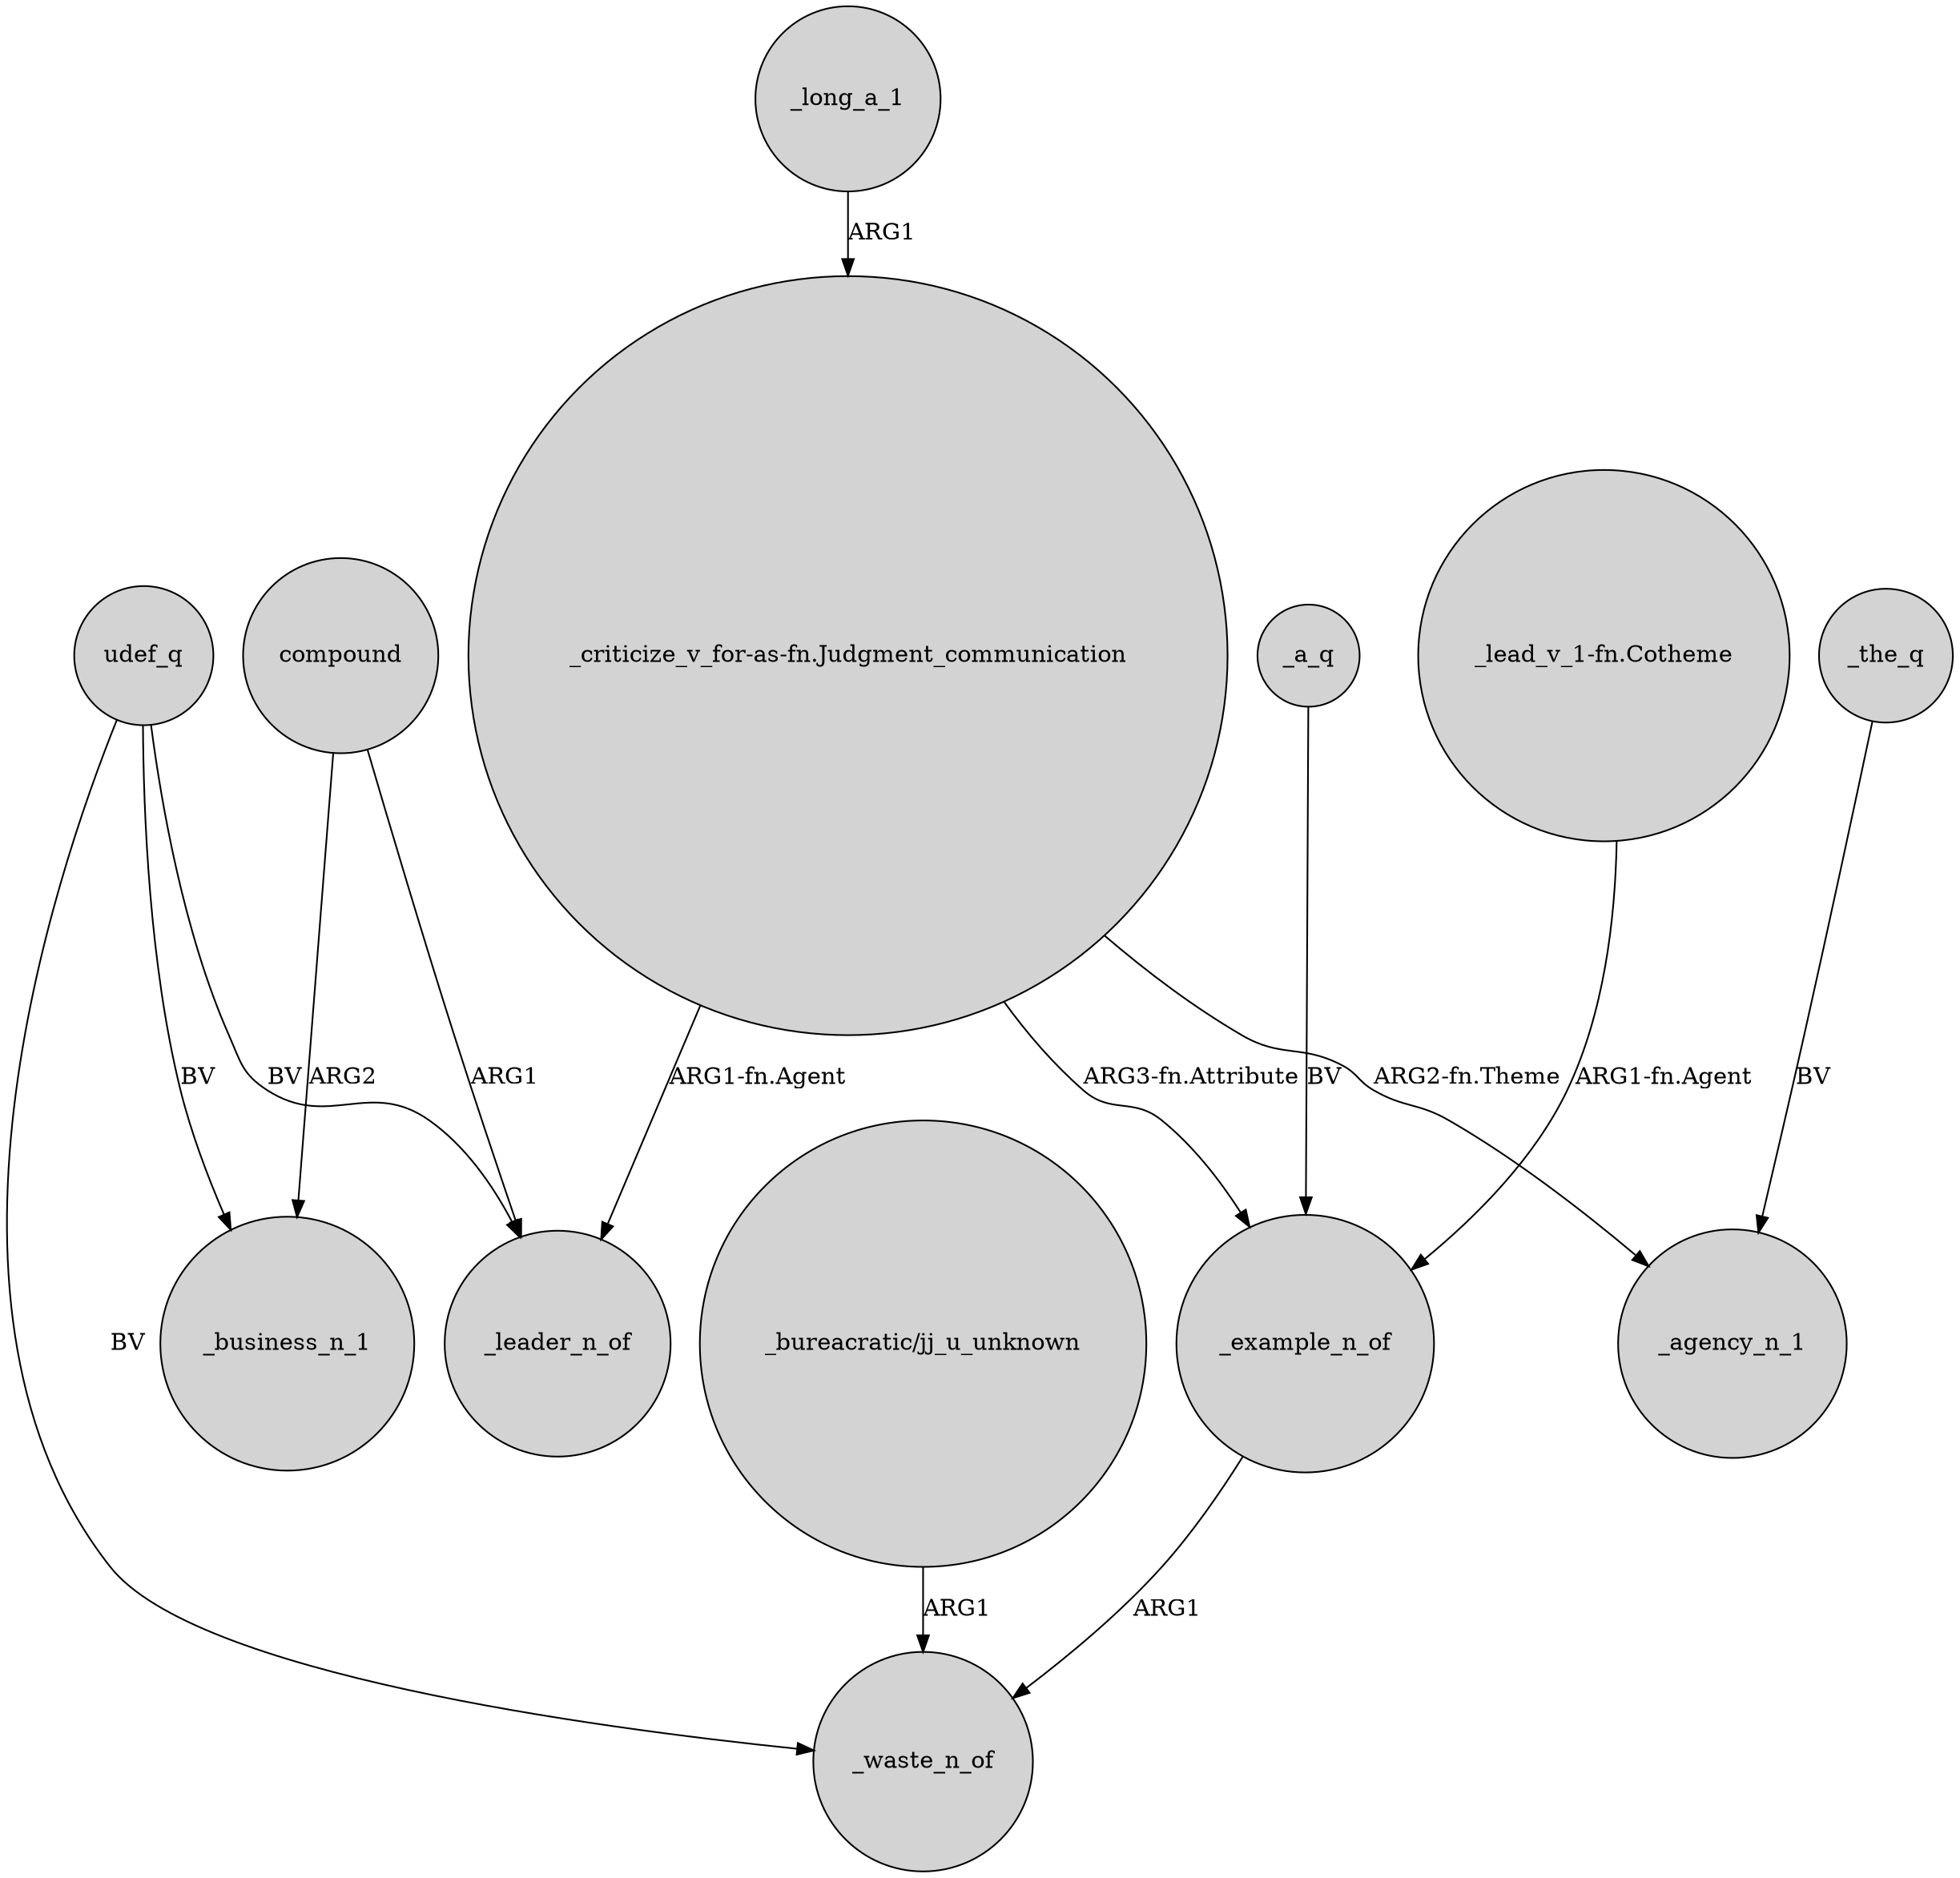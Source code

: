 digraph {
	node [shape=circle style=filled]
	"_criticize_v_for-as-fn.Judgment_communication" -> _example_n_of [label="ARG3-fn.Attribute"]
	_example_n_of -> _waste_n_of [label=ARG1]
	_long_a_1 -> "_criticize_v_for-as-fn.Judgment_communication" [label=ARG1]
	udef_q -> _business_n_1 [label=BV]
	_the_q -> _agency_n_1 [label=BV]
	compound -> _leader_n_of [label=ARG1]
	_a_q -> _example_n_of [label=BV]
	"_criticize_v_for-as-fn.Judgment_communication" -> _agency_n_1 [label="ARG2-fn.Theme"]
	udef_q -> _waste_n_of [label=BV]
	"_bureacratic/jj_u_unknown" -> _waste_n_of [label=ARG1]
	"_lead_v_1-fn.Cotheme" -> _example_n_of [label="ARG1-fn.Agent"]
	"_criticize_v_for-as-fn.Judgment_communication" -> _leader_n_of [label="ARG1-fn.Agent"]
	compound -> _business_n_1 [label=ARG2]
	udef_q -> _leader_n_of [label=BV]
}
